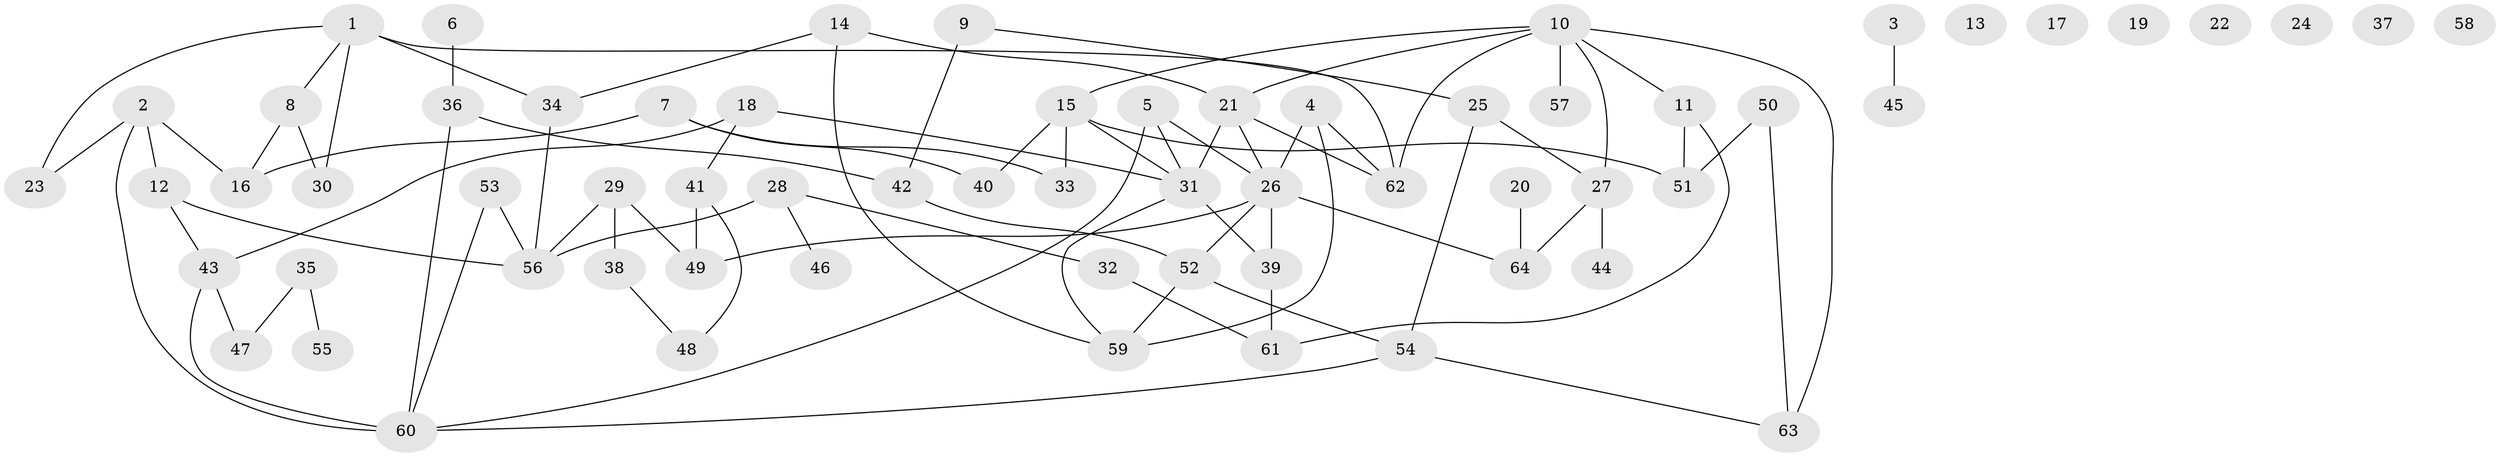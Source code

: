 // Generated by graph-tools (version 1.1) at 2025/39/03/09/25 04:39:44]
// undirected, 64 vertices, 86 edges
graph export_dot {
graph [start="1"]
  node [color=gray90,style=filled];
  1;
  2;
  3;
  4;
  5;
  6;
  7;
  8;
  9;
  10;
  11;
  12;
  13;
  14;
  15;
  16;
  17;
  18;
  19;
  20;
  21;
  22;
  23;
  24;
  25;
  26;
  27;
  28;
  29;
  30;
  31;
  32;
  33;
  34;
  35;
  36;
  37;
  38;
  39;
  40;
  41;
  42;
  43;
  44;
  45;
  46;
  47;
  48;
  49;
  50;
  51;
  52;
  53;
  54;
  55;
  56;
  57;
  58;
  59;
  60;
  61;
  62;
  63;
  64;
  1 -- 8;
  1 -- 23;
  1 -- 30;
  1 -- 34;
  1 -- 62;
  2 -- 12;
  2 -- 16;
  2 -- 23;
  2 -- 60;
  3 -- 45;
  4 -- 26;
  4 -- 59;
  4 -- 62;
  5 -- 26;
  5 -- 31;
  5 -- 60;
  6 -- 36;
  7 -- 16;
  7 -- 33;
  7 -- 40;
  8 -- 16;
  8 -- 30;
  9 -- 25;
  9 -- 42;
  10 -- 11;
  10 -- 15;
  10 -- 21;
  10 -- 27;
  10 -- 57;
  10 -- 62;
  10 -- 63;
  11 -- 51;
  11 -- 61;
  12 -- 43;
  12 -- 56;
  14 -- 21;
  14 -- 34;
  14 -- 59;
  15 -- 31;
  15 -- 33;
  15 -- 40;
  15 -- 51;
  18 -- 31;
  18 -- 41;
  18 -- 43;
  20 -- 64;
  21 -- 26;
  21 -- 31;
  21 -- 62;
  25 -- 27;
  25 -- 54;
  26 -- 39;
  26 -- 49;
  26 -- 52;
  26 -- 64;
  27 -- 44;
  27 -- 64;
  28 -- 32;
  28 -- 46;
  28 -- 56;
  29 -- 38;
  29 -- 49;
  29 -- 56;
  31 -- 39;
  31 -- 59;
  32 -- 61;
  34 -- 56;
  35 -- 47;
  35 -- 55;
  36 -- 42;
  36 -- 60;
  38 -- 48;
  39 -- 61;
  41 -- 48;
  41 -- 49;
  42 -- 52;
  43 -- 47;
  43 -- 60;
  50 -- 51;
  50 -- 63;
  52 -- 54;
  52 -- 59;
  53 -- 56;
  53 -- 60;
  54 -- 60;
  54 -- 63;
}
